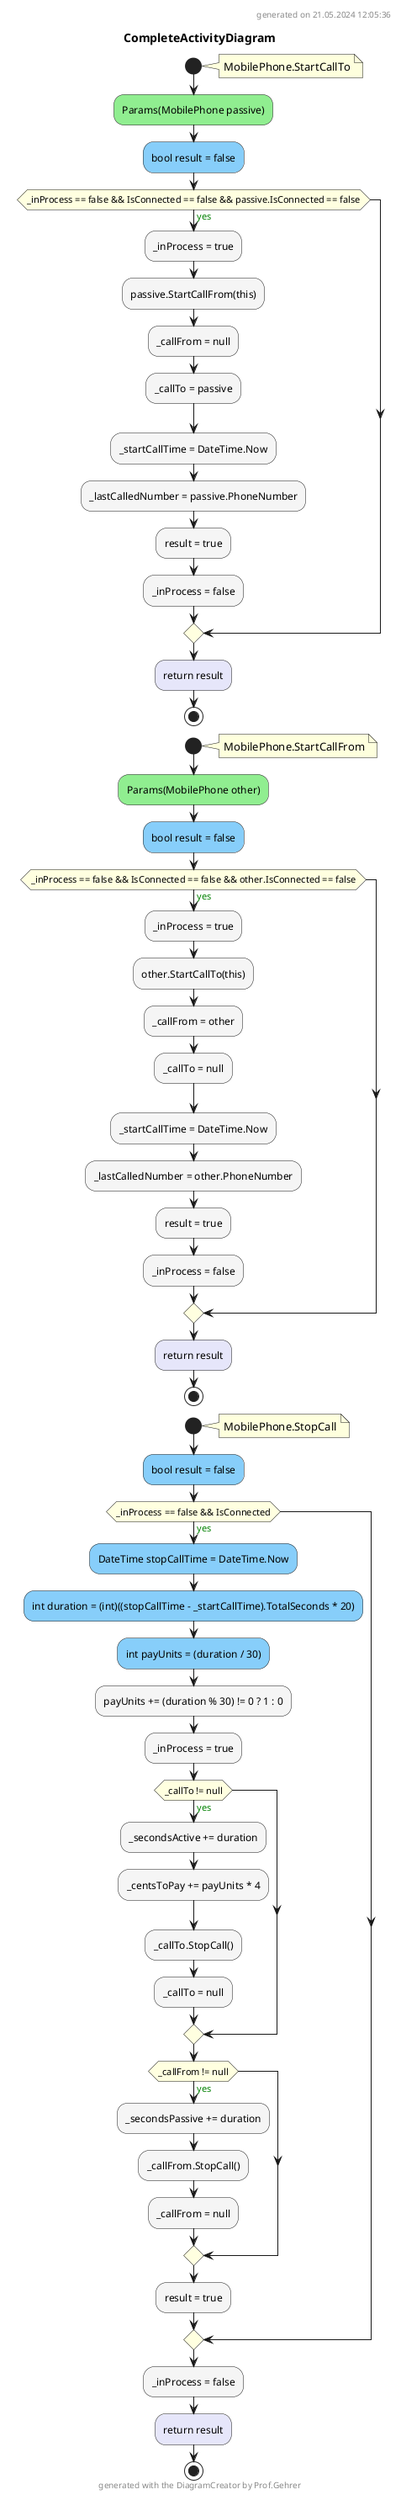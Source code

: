 @startuml CompleteActivityDiagram
header
generated on 21.05.2024 12:05:36
end header
title CompleteActivityDiagram
start
note right:  MobilePhone.StartCallTo
#LightGreen:Params(MobilePhone passive);
#LightSkyBlue:bool result = false;
#LightYellow:if (_inProcess == false && IsConnected == false && passive.IsConnected == false) then (<color:green>yes)
        #WhiteSmoke:_inProcess = true;
        #WhiteSmoke:passive.StartCallFrom(this);
        #WhiteSmoke:_callFrom = null;
        #WhiteSmoke:_callTo = passive;
        #WhiteSmoke:_startCallTime = DateTime.Now;
        #WhiteSmoke:_lastCalledNumber = passive.PhoneNumber;
        #WhiteSmoke:result = true;
        #WhiteSmoke:_inProcess = false;
endif
#Lavender:return result;
stop
start
note right:  MobilePhone.StartCallFrom
#LightGreen:Params(MobilePhone other);
#LightSkyBlue:bool result = false;
#LightYellow:if (_inProcess == false && IsConnected == false && other.IsConnected == false) then (<color:green>yes)
        #WhiteSmoke:_inProcess = true;
        #WhiteSmoke:other.StartCallTo(this);
        #WhiteSmoke:_callFrom = other;
        #WhiteSmoke:_callTo = null;
        #WhiteSmoke:_startCallTime = DateTime.Now;
        #WhiteSmoke:_lastCalledNumber = other.PhoneNumber;
        #WhiteSmoke:result = true;
        #WhiteSmoke:_inProcess = false;
endif
#Lavender:return result;
stop
start
note right:  MobilePhone.StopCall
#LightSkyBlue:bool result = false;
#LightYellow:if (_inProcess == false && IsConnected) then (<color:green>yes)
        #LightSkyBlue:DateTime stopCallTime = DateTime.Now;
        #LightSkyBlue:int duration = (int)((stopCallTime - _startCallTime).TotalSeconds * 20);
        #LightSkyBlue:int payUnits = (duration / 30);
        #WhiteSmoke:payUnits += (duration % 30) != 0 ? 1 : 0;
        #WhiteSmoke:_inProcess = true;
        #LightYellow:if (_callTo != null) then (<color:green>yes)
                #WhiteSmoke:_secondsActive += duration;
                #WhiteSmoke:_centsToPay += payUnits * 4;
                #WhiteSmoke:_callTo.StopCall();
                #WhiteSmoke:_callTo = null;
        endif
        #LightYellow:if (_callFrom != null) then (<color:green>yes)
                #WhiteSmoke:_secondsPassive += duration;
                #WhiteSmoke:_callFrom.StopCall();
                #WhiteSmoke:_callFrom = null;
        endif
        #WhiteSmoke:result = true;
endif
#WhiteSmoke:_inProcess = false;
#Lavender:return result;
stop
footer
generated with the DiagramCreator by Prof.Gehrer
end footer
@enduml
